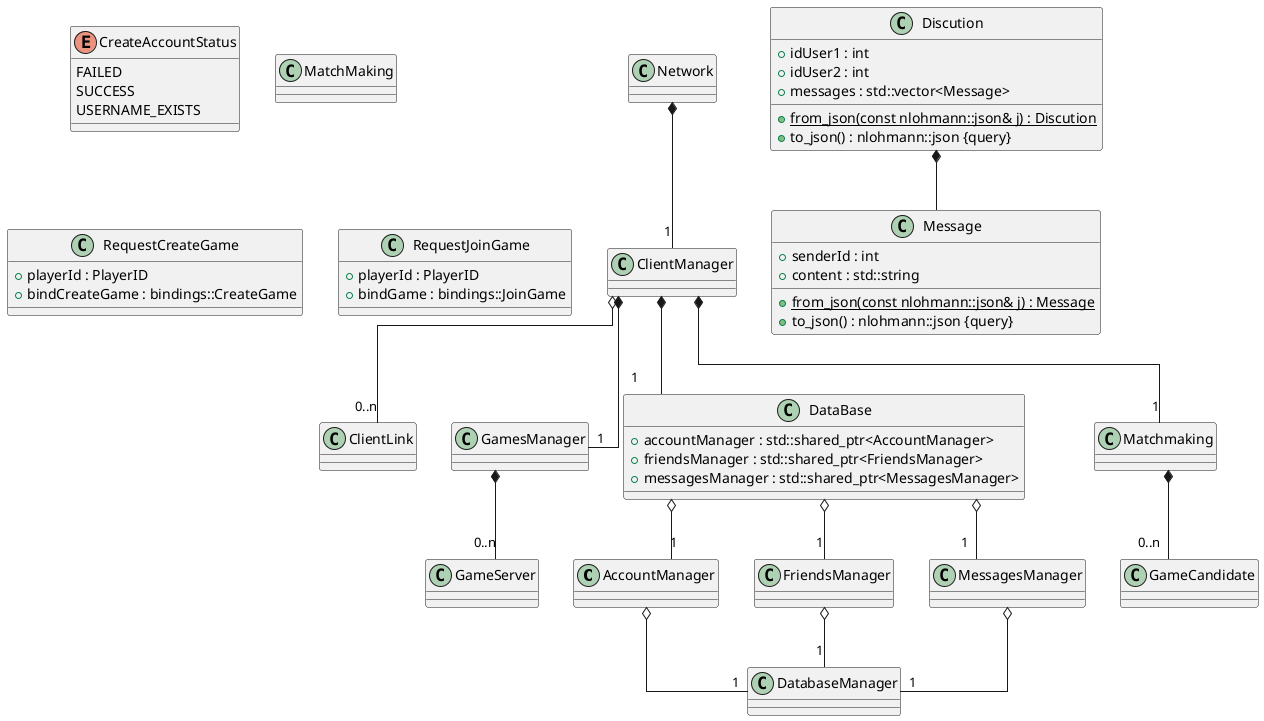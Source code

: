 @startuml ServerStructureClass

skinparam linetype ortho

' !include DatabaseClass.plantuml!0
' !include GameServerClass.plantuml!0
' !include NetworkClass.plantuml!0

class AccountManager{}
class DatabaseManager{}
class FriendsManager{}
class MessagesManager{}
enum CreateAccountStatus {
	FAILED
	SUCCESS
	USERNAME_EXISTS
}


class Discution {
	+{static} from_json(const nlohmann::json& j) : Discution
	+idUser1 : int
	+idUser2 : int
	+to_json() : nlohmann::json {query}
	+messages : std::vector<Message>
}


class Message {
	+{static} from_json(const nlohmann::json& j) : Message
	+senderId : int
	+to_json() : nlohmann::json {query}
	+content : std::string
}

AccountManager o-- "1" DatabaseManager


Discution *-- Message


FriendsManager o-- "1" DatabaseManager


MessagesManager o-- "1" DatabaseManager

class GameServer{}

class ClientLink{}

class ClientManager{}

class GameCandidate{}

class GamesManager{}

class MatchMaking{}

class Network{}

class RequestCreateGame {
	+playerId : PlayerID
	+bindCreateGame : bindings::CreateGame
}


class RequestJoinGame {
	+playerId : PlayerID
	+bindGame : bindings::JoinGame
}

class DataBase {
	+accountManager : std::shared_ptr<AccountManager>
	+friendsManager : std::shared_ptr<FriendsManager>
	+messagesManager : std::shared_ptr<MessagesManager>
}


ClientManager o-- "0..n" ClientLink


ClientManager *-- "1" DataBase


ClientManager *-- "1" GamesManager


ClientManager *-- "1" Matchmaking


Matchmaking *-- "0..n" GameCandidate


Network *-- "1" ClientManager

DataBase o-- "1" AccountManager
DataBase o-- "1" FriendsManager
DataBase o-- "1" MessagesManager

GamesManager *-- "0..n" GameServer

@enduml
